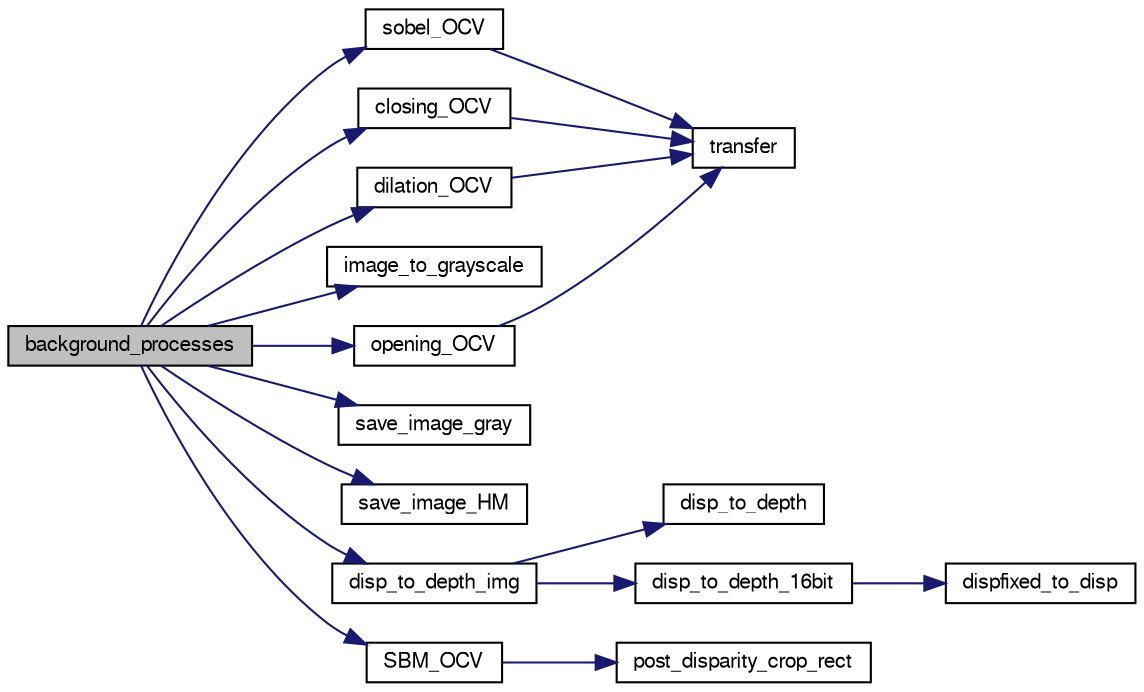 digraph "background_processes"
{
  edge [fontname="FreeSans",fontsize="10",labelfontname="FreeSans",labelfontsize="10"];
  node [fontname="FreeSans",fontsize="10",shape=record];
  rankdir="LR";
  Node1 [label="background_processes",height=0.2,width=0.4,color="black", fillcolor="grey75", style="filled", fontcolor="black"];
  Node1 -> Node2 [color="midnightblue",fontsize="10",style="solid",fontname="FreeSans"];
  Node2 [label="closing_OCV",height=0.2,width=0.4,color="black", fillcolor="white", style="filled",URL="$wedgebug__opencv_8cpp.html#a691e6e5e0130fe627ad32079d0642aea"];
  Node2 -> Node3 [color="midnightblue",fontsize="10",style="solid",fontname="FreeSans"];
  Node3 [label="transfer",height=0.2,width=0.4,color="black", fillcolor="white", style="filled",URL="$wedgebug__opencv_8cpp.html#ab775d30507b59f09d09d79853c3423ff"];
  Node1 -> Node4 [color="midnightblue",fontsize="10",style="solid",fontname="FreeSans"];
  Node4 [label="dilation_OCV",height=0.2,width=0.4,color="black", fillcolor="white", style="filled",URL="$wedgebug__opencv_8cpp.html#a9c7865b8e8539c7b632d19ab3d5b58d7"];
  Node4 -> Node3 [color="midnightblue",fontsize="10",style="solid",fontname="FreeSans"];
  Node1 -> Node5 [color="midnightblue",fontsize="10",style="solid",fontname="FreeSans"];
  Node5 [label="disp_to_depth_img",height=0.2,width=0.4,color="black", fillcolor="white", style="filled",URL="$wedgebug_8c.html#a23019a70364cd05785a67c405170012a"];
  Node5 -> Node6 [color="midnightblue",fontsize="10",style="solid",fontname="FreeSans"];
  Node6 [label="disp_to_depth",height=0.2,width=0.4,color="black", fillcolor="white", style="filled",URL="$wedgebug_8c.html#aa46ee21df7fc59c9fb806f9f61c1a979"];
  Node5 -> Node7 [color="midnightblue",fontsize="10",style="solid",fontname="FreeSans"];
  Node7 [label="disp_to_depth_16bit",height=0.2,width=0.4,color="black", fillcolor="white", style="filled",URL="$wedgebug_8c.html#a0a5c6dd8eaeca9f1b5cb411237f66215"];
  Node7 -> Node8 [color="midnightblue",fontsize="10",style="solid",fontname="FreeSans"];
  Node8 [label="dispfixed_to_disp",height=0.2,width=0.4,color="black", fillcolor="white", style="filled",URL="$wedgebug_8c.html#a873022871dd0b8f164f98b5cb3058db3"];
  Node1 -> Node9 [color="midnightblue",fontsize="10",style="solid",fontname="FreeSans"];
  Node9 [label="image_to_grayscale",height=0.2,width=0.4,color="black", fillcolor="white", style="filled",URL="$image_8c.html#a74a32006a620503a7ca62e5b2a86abd1",tooltip="Convert an image to grayscale. "];
  Node1 -> Node10 [color="midnightblue",fontsize="10",style="solid",fontname="FreeSans"];
  Node10 [label="opening_OCV",height=0.2,width=0.4,color="black", fillcolor="white", style="filled",URL="$wedgebug__opencv_8cpp.html#adecac5178ecc6b0378d9fe6ea1fc656e"];
  Node10 -> Node3 [color="midnightblue",fontsize="10",style="solid",fontname="FreeSans"];
  Node1 -> Node11 [color="midnightblue",fontsize="10",style="solid",fontname="FreeSans"];
  Node11 [label="save_image_gray",height=0.2,width=0.4,color="black", fillcolor="white", style="filled",URL="$wedgebug__opencv_8cpp.html#a77124a1a5c88648632bfd1d434535fc2"];
  Node1 -> Node12 [color="midnightblue",fontsize="10",style="solid",fontname="FreeSans"];
  Node12 [label="save_image_HM",height=0.2,width=0.4,color="black", fillcolor="white", style="filled",URL="$wedgebug__opencv_8cpp.html#aee1bd4952f6e9e875ec67aef4b64cfdf"];
  Node1 -> Node13 [color="midnightblue",fontsize="10",style="solid",fontname="FreeSans"];
  Node13 [label="SBM_OCV",height=0.2,width=0.4,color="black", fillcolor="white", style="filled",URL="$wedgebug__opencv_8cpp.html#a1833f3a4e3fc666509e5fee9def1e7b0"];
  Node13 -> Node14 [color="midnightblue",fontsize="10",style="solid",fontname="FreeSans"];
  Node14 [label="post_disparity_crop_rect",height=0.2,width=0.4,color="black", fillcolor="white", style="filled",URL="$wedgebug_8c.html#aa6f20fba60477d3caba1a833f1f49bcd"];
  Node1 -> Node15 [color="midnightblue",fontsize="10",style="solid",fontname="FreeSans"];
  Node15 [label="sobel_OCV",height=0.2,width=0.4,color="black", fillcolor="white", style="filled",URL="$wedgebug__opencv_8cpp.html#a6a7feaf81b59b8738ff067d4d11f9e98"];
  Node15 -> Node3 [color="midnightblue",fontsize="10",style="solid",fontname="FreeSans"];
}

